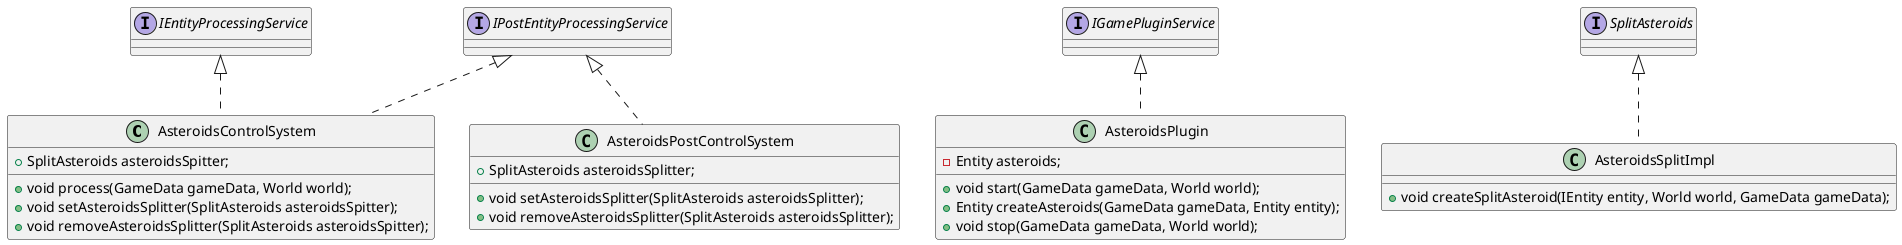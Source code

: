 @startuml
'https://plantuml.com/class-diagram

class AsteroidsControlSystem implements IEntityProcessingService, IPostEntityProcessingService{
+ SplitAsteroids asteroidsSpitter;
+ void process(GameData gameData, World world);
+ void setAsteroidsSplitter(SplitAsteroids asteroidsSpitter);
+ void removeAsteroidsSplitter(SplitAsteroids asteroidsSpitter);
}

class AsteroidsPlugin implements IGamePluginService{
- Entity asteroids;
+ void start(GameData gameData, World world);
+ Entity createAsteroids(GameData gameData, Entity entity);
+ void stop(GameData gameData, World world);
}

class AsteroidsPostControlSystem implements IPostEntityProcessingService{
+ SplitAsteroids asteroidsSplitter;
+ void setAsteroidsSplitter(SplitAsteroids asteroidsSplitter);
+ void removeAsteroidsSplitter(SplitAsteroids asteroidsSplitter);
}

class AsteroidsSplitImpl implements SplitAsteroids{
+ void createSplitAsteroid(IEntity entity, World world, GameData gameData);
}

@enduml